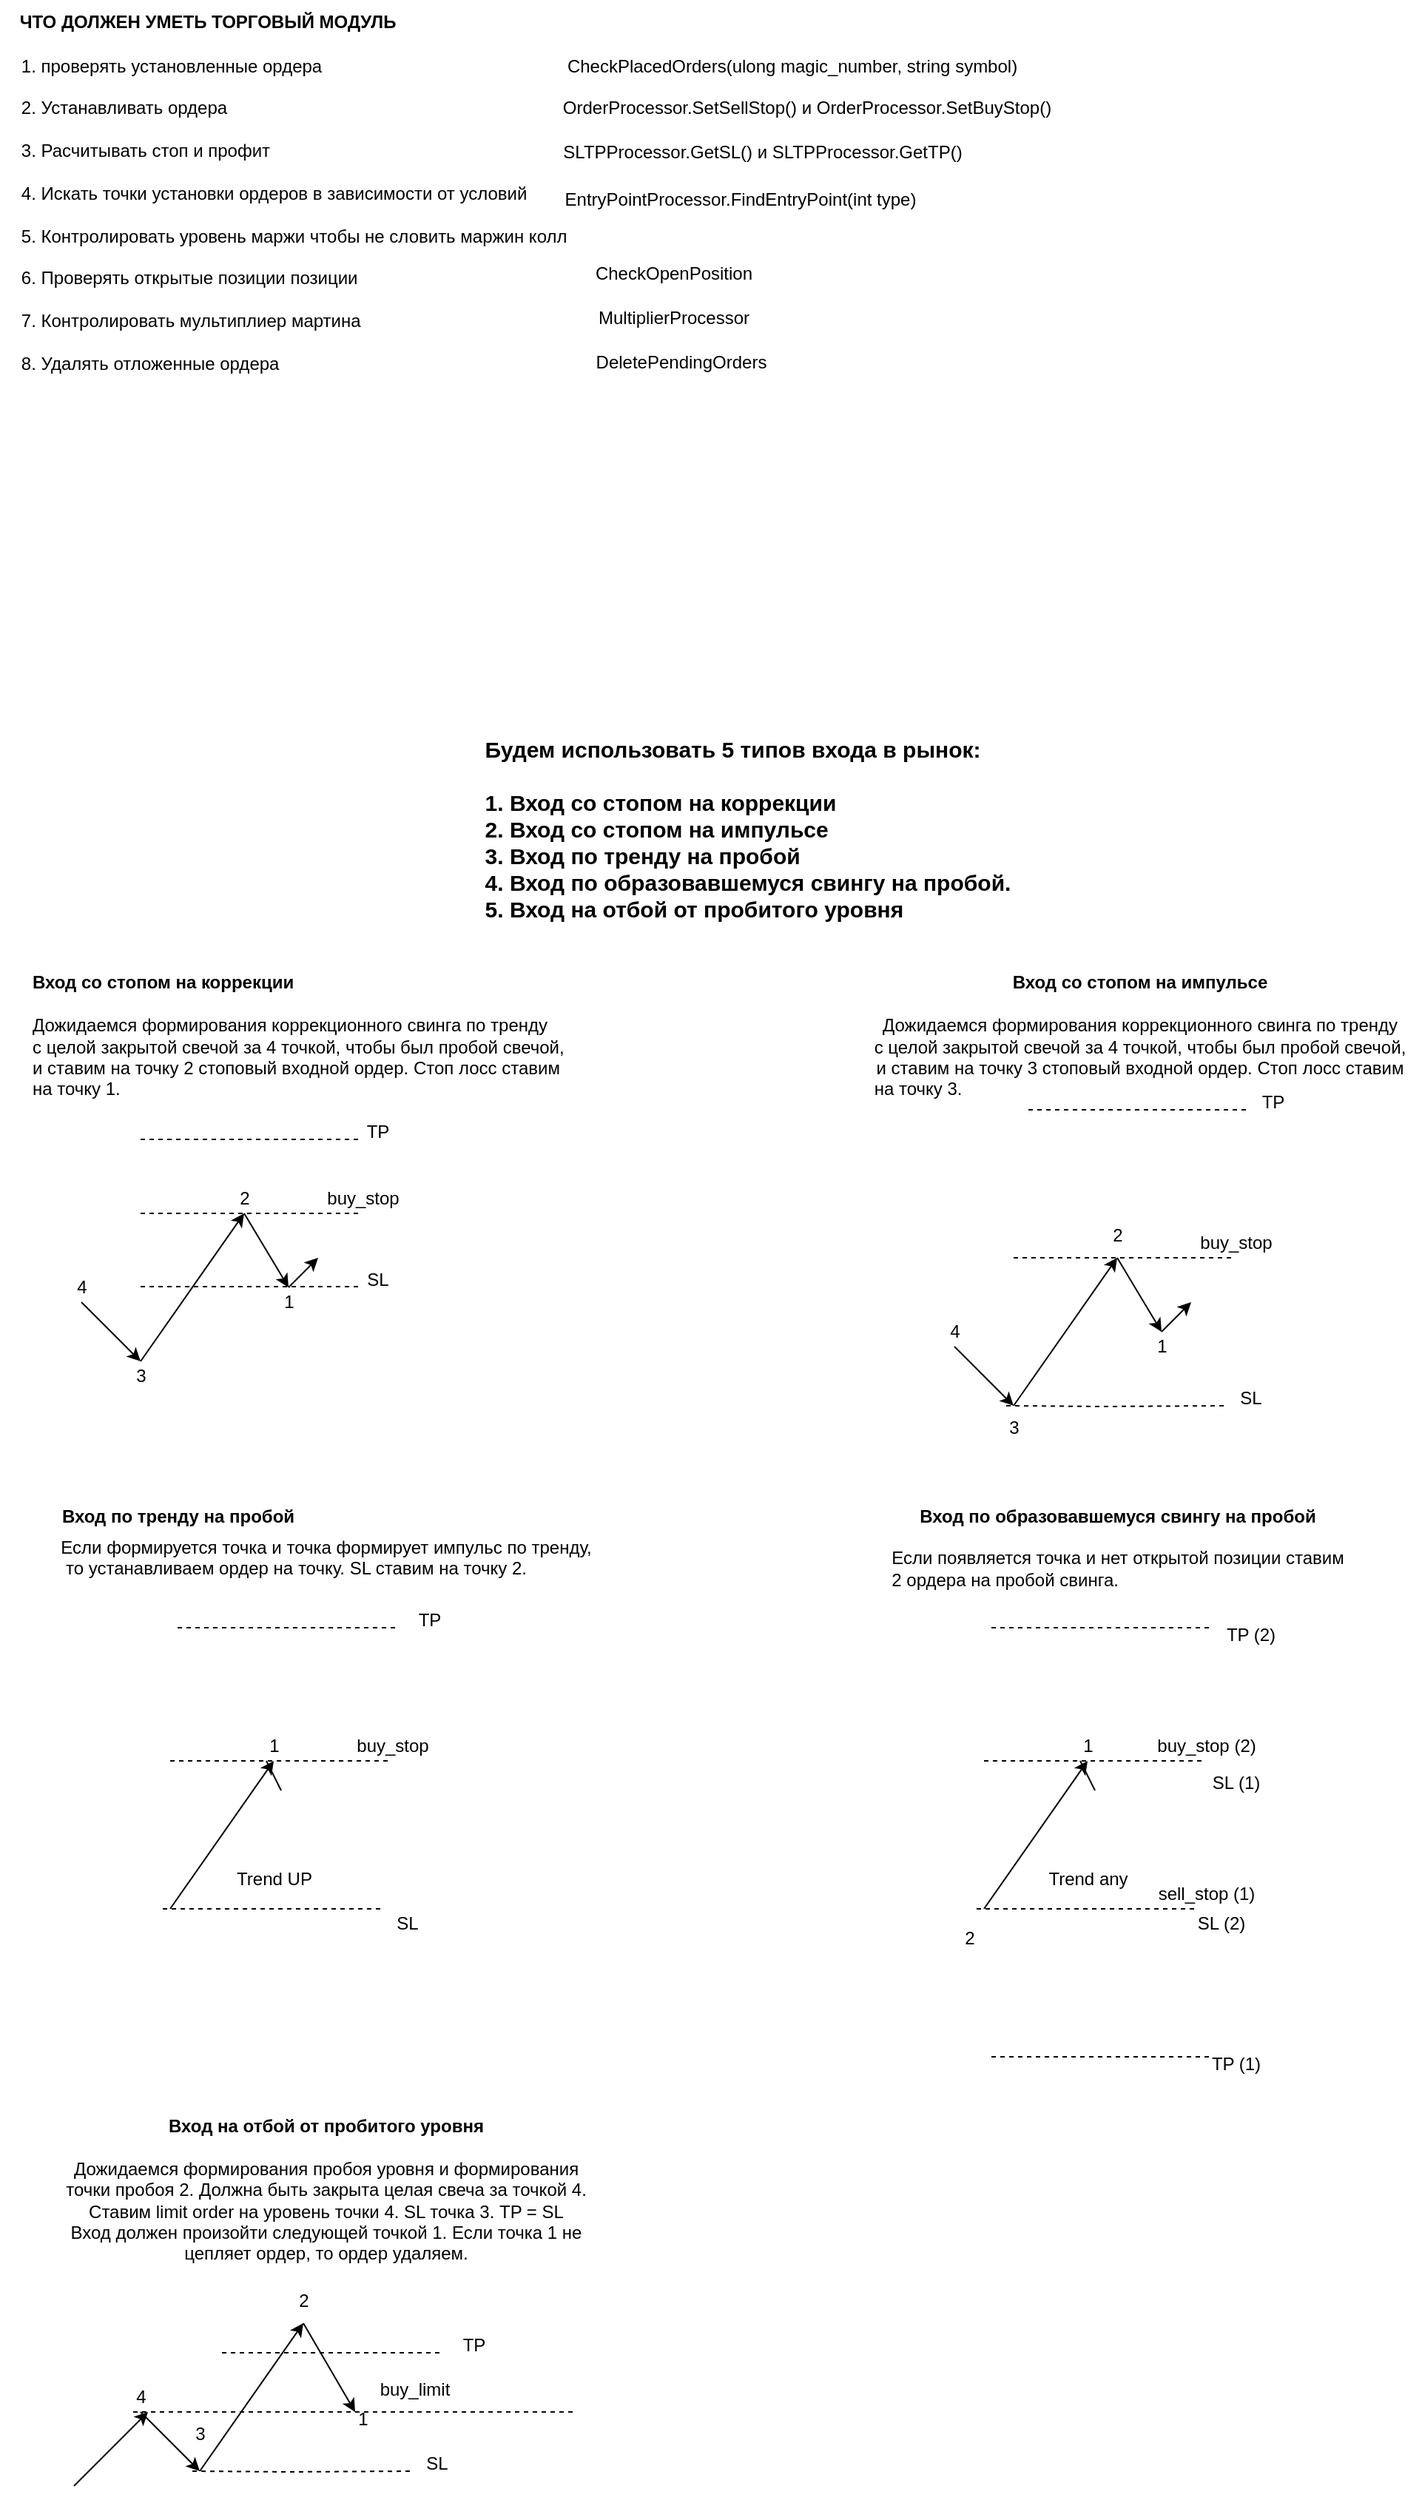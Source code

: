 <mxfile version="20.3.0" type="device"><diagram id="lNtQHk2m-TnNsp6rd72B" name="Page-1"><mxGraphModel dx="1422" dy="865" grid="1" gridSize="10" guides="1" tooltips="1" connect="1" arrows="1" fold="1" page="1" pageScale="1" pageWidth="1169" pageHeight="1654" math="0" shadow="0"><root><mxCell id="0"/><mxCell id="1" parent="0"/><mxCell id="7cWtniM6IjrWt-FYpDMh-1" value="&lt;div style=&quot;text-align: justify;&quot;&gt;&lt;span style=&quot;background-color: initial;&quot;&gt;1. проверять установленные ордера&amp;nbsp; &amp;nbsp;&lt;/span&gt;&lt;/div&gt;&lt;div style=&quot;text-align: justify;&quot;&gt;&lt;span style=&quot;background-color: initial;&quot;&gt;&lt;br&gt;&lt;/span&gt;&lt;/div&gt;&lt;div style=&quot;text-align: justify;&quot;&gt;&lt;span style=&quot;background-color: initial;&quot;&gt;2. Устанавливать ордера&amp;nbsp; &amp;nbsp; &amp;nbsp; &amp;nbsp; &amp;nbsp; &amp;nbsp; &amp;nbsp; &amp;nbsp; &amp;nbsp; &amp;nbsp; &amp;nbsp;&amp;nbsp;&lt;/span&gt;&lt;/div&gt;&lt;div style=&quot;text-align: justify;&quot;&gt;&lt;span style=&quot;background-color: initial;&quot;&gt;&lt;br&gt;&lt;/span&gt;&lt;/div&gt;&lt;div style=&quot;text-align: justify;&quot;&gt;&lt;span style=&quot;background-color: initial;&quot;&gt;3. Расчитывать стоп и профит&amp;nbsp; &amp;nbsp; &amp;nbsp; &amp;nbsp; &amp;nbsp; &amp;nbsp; &amp;nbsp;&amp;nbsp;&lt;/span&gt;&lt;/div&gt;&lt;div style=&quot;text-align: justify;&quot;&gt;&lt;span style=&quot;background-color: initial;&quot;&gt;&lt;br&gt;&lt;/span&gt;&lt;/div&gt;&lt;div style=&quot;text-align: justify;&quot;&gt;&lt;span style=&quot;background-color: initial;&quot;&gt;4. Искать точки установки ордеров в зависимости от условий&amp;nbsp; &amp;nbsp; &amp;nbsp; &amp;nbsp; &amp;nbsp;&amp;nbsp;&lt;/span&gt;&lt;/div&gt;&lt;div style=&quot;text-align: justify;&quot;&gt;&lt;span style=&quot;background-color: initial;&quot;&gt;&lt;br&gt;&lt;/span&gt;&lt;/div&gt;&lt;div style=&quot;text-align: justify;&quot;&gt;&lt;span style=&quot;background-color: initial;&quot;&gt;5. Контролировать уровень маржи чтобы не словить маржин колл&amp;nbsp; &amp;nbsp; &amp;nbsp; &amp;nbsp;&lt;/span&gt;&lt;/div&gt;&lt;div style=&quot;text-align: justify;&quot;&gt;&lt;span style=&quot;background-color: initial;&quot;&gt;&lt;br&gt;&lt;/span&gt;&lt;/div&gt;&lt;div style=&quot;text-align: justify;&quot;&gt;&lt;span style=&quot;background-color: initial;&quot;&gt;6. Проверять открытые позиции позиции&amp;nbsp; &amp;nbsp; &amp;nbsp; &amp;nbsp; &amp;nbsp; &amp;nbsp; &amp;nbsp; &amp;nbsp; &amp;nbsp; &amp;nbsp; &amp;nbsp; &amp;nbsp; &amp;nbsp; &amp;nbsp; &amp;nbsp; &amp;nbsp; &amp;nbsp; &amp;nbsp; &amp;nbsp;&lt;/span&gt;&lt;br&gt;&lt;/div&gt;&lt;div style=&quot;text-align: justify;&quot;&gt;&lt;span style=&quot;background-color: initial;&quot;&gt;&lt;br&gt;&lt;/span&gt;&lt;/div&gt;&lt;div style=&quot;text-align: justify;&quot;&gt;&lt;span style=&quot;background-color: initial;&quot;&gt;7. Контролировать мультиплиер мартина&amp;nbsp; &amp;nbsp; &amp;nbsp; &amp;nbsp; &amp;nbsp; &amp;nbsp; &amp;nbsp; &amp;nbsp; &amp;nbsp; &amp;nbsp;&lt;/span&gt;&lt;/div&gt;&lt;div style=&quot;text-align: justify;&quot;&gt;&lt;span style=&quot;background-color: initial;&quot;&gt;&lt;br&gt;&lt;/span&gt;&lt;/div&gt;&lt;div style=&quot;text-align: justify;&quot;&gt;&lt;span style=&quot;background-color: initial;&quot;&gt;8. Удалять отложенные ордера&lt;/span&gt;&lt;/div&gt;" style="text;html=1;align=center;verticalAlign=middle;resizable=0;points=[];autosize=1;strokeColor=none;fillColor=none;" parent="1" vertex="1"><mxGeometry x="30" y="60" width="420" height="230" as="geometry"/></mxCell><mxCell id="7cWtniM6IjrWt-FYpDMh-4" value="&lt;b&gt;ЧТО ДОЛЖЕН УМЕТЬ ТОРГОВЫЙ МОДУЛЬ&lt;/b&gt;" style="text;html=1;align=center;verticalAlign=middle;resizable=0;points=[];autosize=1;strokeColor=none;fillColor=none;" parent="1" vertex="1"><mxGeometry x="30" y="30" width="280" height="30" as="geometry"/></mxCell><mxCell id="M6HAwskS6RdRtjqbSNsx-1" value="&lt;div style=&quot;text-align: justify; font-size: 15px;&quot;&gt;&lt;span style=&quot;background-color: initial; font-size: 15px;&quot;&gt;Будем использовать 5 типов входа в рынок:&lt;/span&gt;&lt;/div&gt;&lt;div style=&quot;text-align: justify; font-size: 15px;&quot;&gt;&lt;span style=&quot;background-color: initial; font-size: 15px;&quot;&gt;&lt;br&gt;&lt;/span&gt;&lt;/div&gt;&lt;div style=&quot;text-align: justify; font-size: 15px;&quot;&gt;&lt;span style=&quot;background-color: initial; font-size: 15px;&quot;&gt;1. Вход со стопом на коррекции&lt;/span&gt;&lt;/div&gt;&lt;div style=&quot;text-align: justify; font-size: 15px;&quot;&gt;&lt;span style=&quot;background-color: initial; font-size: 15px;&quot;&gt;2. Вход со стопом на импульсе&lt;/span&gt;&lt;/div&gt;&lt;div style=&quot;text-align: justify; font-size: 15px;&quot;&gt;&lt;span style=&quot;background-color: initial; font-size: 15px;&quot;&gt;3. Вход по тренду на пробой&lt;/span&gt;&lt;/div&gt;&lt;div style=&quot;text-align: justify; font-size: 15px;&quot;&gt;&lt;span style=&quot;background-color: initial; font-size: 15px;&quot;&gt;4. Вход по образовавшемуся свингу на пробой.&lt;/span&gt;&lt;/div&gt;&lt;div style=&quot;text-align: justify; font-size: 15px;&quot;&gt;&lt;span style=&quot;background-color: initial; font-size: 15px;&quot;&gt;5. Вход на отбой от пробитого уровня&lt;/span&gt;&lt;/div&gt;" style="text;html=1;align=center;verticalAlign=middle;resizable=0;points=[];autosize=1;strokeColor=none;fillColor=none;fontSize=15;fontStyle=1" parent="1" vertex="1"><mxGeometry x="345" y="520" width="380" height="140" as="geometry"/></mxCell><mxCell id="M6HAwskS6RdRtjqbSNsx-2" value="&lt;b&gt;Вход со стопом на коррекции&lt;br&gt;&lt;/b&gt;&lt;br&gt;Дожидаемся формирования коррекционного свинга по тренду&lt;br&gt;с целой закрытой свечой за 4 точкой, чтобы был пробой свечой,&lt;br&gt;и ставим на точку 2 стоповый входной ордер. Стоп лосс ставим&lt;br&gt;на точку 1." style="text;html=1;align=left;verticalAlign=middle;resizable=0;points=[];autosize=1;strokeColor=none;fillColor=none;" parent="1" vertex="1"><mxGeometry x="50" y="680" width="380" height="100" as="geometry"/></mxCell><mxCell id="M6HAwskS6RdRtjqbSNsx-4" value="" style="endArrow=classic;html=1;rounded=0;" parent="1" edge="1"><mxGeometry width="50" height="50" relative="1" as="geometry"><mxPoint x="195" y="850" as="sourcePoint"/><mxPoint x="225" y="900" as="targetPoint"/></mxGeometry></mxCell><mxCell id="M6HAwskS6RdRtjqbSNsx-5" value="" style="endArrow=classic;html=1;rounded=0;" parent="1" edge="1"><mxGeometry width="50" height="50" relative="1" as="geometry"><mxPoint x="125" y="950" as="sourcePoint"/><mxPoint x="195" y="850" as="targetPoint"/></mxGeometry></mxCell><mxCell id="M6HAwskS6RdRtjqbSNsx-6" value="" style="endArrow=classic;html=1;rounded=0;" parent="1" edge="1"><mxGeometry width="50" height="50" relative="1" as="geometry"><mxPoint x="85" y="910" as="sourcePoint"/><mxPoint x="125" y="950" as="targetPoint"/></mxGeometry></mxCell><mxCell id="M6HAwskS6RdRtjqbSNsx-7" value="4" style="text;html=1;align=center;verticalAlign=middle;resizable=0;points=[];autosize=1;strokeColor=none;fillColor=none;" parent="1" vertex="1"><mxGeometry x="70" y="885" width="30" height="30" as="geometry"/></mxCell><mxCell id="M6HAwskS6RdRtjqbSNsx-8" value="3" style="text;html=1;align=center;verticalAlign=middle;resizable=0;points=[];autosize=1;strokeColor=none;fillColor=none;" parent="1" vertex="1"><mxGeometry x="110" y="945" width="30" height="30" as="geometry"/></mxCell><mxCell id="M6HAwskS6RdRtjqbSNsx-9" value="2" style="text;html=1;align=center;verticalAlign=middle;resizable=0;points=[];autosize=1;strokeColor=none;fillColor=none;" parent="1" vertex="1"><mxGeometry x="180" y="825" width="30" height="30" as="geometry"/></mxCell><mxCell id="M6HAwskS6RdRtjqbSNsx-10" value="1" style="text;html=1;align=center;verticalAlign=middle;resizable=0;points=[];autosize=1;strokeColor=none;fillColor=none;" parent="1" vertex="1"><mxGeometry x="210" y="895" width="30" height="30" as="geometry"/></mxCell><mxCell id="M6HAwskS6RdRtjqbSNsx-11" value="" style="endArrow=classic;html=1;rounded=0;" parent="1" edge="1"><mxGeometry width="50" height="50" relative="1" as="geometry"><mxPoint x="225" y="900" as="sourcePoint"/><mxPoint x="245" y="880" as="targetPoint"/></mxGeometry></mxCell><mxCell id="M6HAwskS6RdRtjqbSNsx-12" value="" style="endArrow=none;dashed=1;html=1;rounded=0;" parent="1" edge="1"><mxGeometry width="50" height="50" relative="1" as="geometry"><mxPoint x="125" y="850" as="sourcePoint"/><mxPoint x="275" y="850" as="targetPoint"/></mxGeometry></mxCell><mxCell id="M6HAwskS6RdRtjqbSNsx-13" value="buy_stop" style="text;html=1;align=center;verticalAlign=middle;resizable=0;points=[];autosize=1;strokeColor=none;fillColor=none;" parent="1" vertex="1"><mxGeometry x="240" y="825" width="70" height="30" as="geometry"/></mxCell><mxCell id="M6HAwskS6RdRtjqbSNsx-15" value="" style="endArrow=none;dashed=1;html=1;rounded=0;" parent="1" edge="1"><mxGeometry width="50" height="50" relative="1" as="geometry"><mxPoint x="125" y="899.5" as="sourcePoint"/><mxPoint x="275" y="899.5" as="targetPoint"/></mxGeometry></mxCell><mxCell id="M6HAwskS6RdRtjqbSNsx-17" value="SL" style="text;html=1;align=center;verticalAlign=middle;resizable=0;points=[];autosize=1;strokeColor=none;fillColor=none;" parent="1" vertex="1"><mxGeometry x="265" y="880" width="40" height="30" as="geometry"/></mxCell><mxCell id="M6HAwskS6RdRtjqbSNsx-20" value="" style="endArrow=none;dashed=1;html=1;rounded=0;" parent="1" edge="1"><mxGeometry width="50" height="50" relative="1" as="geometry"><mxPoint x="125" y="800" as="sourcePoint"/><mxPoint x="275" y="800" as="targetPoint"/></mxGeometry></mxCell><mxCell id="M6HAwskS6RdRtjqbSNsx-22" value="TP" style="text;html=1;align=center;verticalAlign=middle;resizable=0;points=[];autosize=1;strokeColor=none;fillColor=none;" parent="1" vertex="1"><mxGeometry x="265" y="780" width="40" height="30" as="geometry"/></mxCell><mxCell id="M6HAwskS6RdRtjqbSNsx-23" value="&lt;b style=&quot;text-align: left;&quot;&gt;Вход со стопом на импульсе&lt;br&gt;&lt;/b&gt;&lt;br style=&quot;text-align: left;&quot;&gt;&lt;span style=&quot;text-align: left;&quot;&gt;Дожидаемся формирования коррекционного свинга по тренду&lt;/span&gt;&lt;br style=&quot;text-align: left;&quot;&gt;&lt;span style=&quot;text-align: left;&quot;&gt;с целой закрытой свечой за 4 точкой, чтобы был пробой свечой,&lt;/span&gt;&lt;br style=&quot;text-align: left;&quot;&gt;&lt;span style=&quot;text-align: left;&quot;&gt;и ставим на точку 3 стоповый входной ордер. Стоп лосс ставим&lt;/span&gt;&lt;br style=&quot;text-align: left;&quot;&gt;&lt;div style=&quot;text-align: justify;&quot;&gt;&lt;span style=&quot;text-align: left; background-color: initial;&quot;&gt;на точку 3.&lt;/span&gt;&lt;/div&gt;" style="text;html=1;align=center;verticalAlign=middle;resizable=0;points=[];autosize=1;strokeColor=none;fillColor=none;fontSize=12;" parent="1" vertex="1"><mxGeometry x="610" y="680" width="380" height="100" as="geometry"/></mxCell><mxCell id="M6HAwskS6RdRtjqbSNsx-24" value="" style="endArrow=classic;html=1;rounded=0;" parent="1" edge="1"><mxGeometry width="50" height="50" relative="1" as="geometry"><mxPoint x="785" y="880" as="sourcePoint"/><mxPoint x="815" y="930" as="targetPoint"/></mxGeometry></mxCell><mxCell id="M6HAwskS6RdRtjqbSNsx-25" value="" style="endArrow=classic;html=1;rounded=0;" parent="1" edge="1"><mxGeometry width="50" height="50" relative="1" as="geometry"><mxPoint x="715" y="980" as="sourcePoint"/><mxPoint x="785" y="880" as="targetPoint"/></mxGeometry></mxCell><mxCell id="M6HAwskS6RdRtjqbSNsx-26" value="" style="endArrow=classic;html=1;rounded=0;" parent="1" edge="1"><mxGeometry width="50" height="50" relative="1" as="geometry"><mxPoint x="675" y="940" as="sourcePoint"/><mxPoint x="715" y="980" as="targetPoint"/></mxGeometry></mxCell><mxCell id="M6HAwskS6RdRtjqbSNsx-27" value="4" style="text;html=1;align=center;verticalAlign=middle;resizable=0;points=[];autosize=1;strokeColor=none;fillColor=none;" parent="1" vertex="1"><mxGeometry x="660" y="915" width="30" height="30" as="geometry"/></mxCell><mxCell id="M6HAwskS6RdRtjqbSNsx-28" value="2" style="text;html=1;align=center;verticalAlign=middle;resizable=0;points=[];autosize=1;strokeColor=none;fillColor=none;" parent="1" vertex="1"><mxGeometry x="770" y="850" width="30" height="30" as="geometry"/></mxCell><mxCell id="M6HAwskS6RdRtjqbSNsx-29" value="1" style="text;html=1;align=center;verticalAlign=middle;resizable=0;points=[];autosize=1;strokeColor=none;fillColor=none;" parent="1" vertex="1"><mxGeometry x="800" y="925" width="30" height="30" as="geometry"/></mxCell><mxCell id="M6HAwskS6RdRtjqbSNsx-30" value="" style="endArrow=classic;html=1;rounded=0;" parent="1" edge="1"><mxGeometry width="50" height="50" relative="1" as="geometry"><mxPoint x="815" y="930" as="sourcePoint"/><mxPoint x="835" y="910" as="targetPoint"/></mxGeometry></mxCell><mxCell id="M6HAwskS6RdRtjqbSNsx-31" value="" style="endArrow=none;dashed=1;html=1;rounded=0;" parent="1" edge="1"><mxGeometry width="50" height="50" relative="1" as="geometry"><mxPoint x="715" y="880" as="sourcePoint"/><mxPoint x="865" y="880" as="targetPoint"/></mxGeometry></mxCell><mxCell id="M6HAwskS6RdRtjqbSNsx-32" value="buy_stop" style="text;html=1;align=center;verticalAlign=middle;resizable=0;points=[];autosize=1;strokeColor=none;fillColor=none;" parent="1" vertex="1"><mxGeometry x="830" y="855" width="70" height="30" as="geometry"/></mxCell><mxCell id="M6HAwskS6RdRtjqbSNsx-34" value="SL" style="text;html=1;align=center;verticalAlign=middle;resizable=0;points=[];autosize=1;strokeColor=none;fillColor=none;" parent="1" vertex="1"><mxGeometry x="855" y="960" width="40" height="30" as="geometry"/></mxCell><mxCell id="M6HAwskS6RdRtjqbSNsx-35" value="" style="endArrow=none;dashed=1;html=1;rounded=0;" parent="1" edge="1"><mxGeometry width="50" height="50" relative="1" as="geometry"><mxPoint x="725" y="780" as="sourcePoint"/><mxPoint x="875" y="780" as="targetPoint"/></mxGeometry></mxCell><mxCell id="M6HAwskS6RdRtjqbSNsx-36" value="3" style="text;html=1;align=center;verticalAlign=middle;resizable=0;points=[];autosize=1;strokeColor=none;fillColor=none;" parent="1" vertex="1"><mxGeometry x="700" y="980" width="30" height="30" as="geometry"/></mxCell><mxCell id="M6HAwskS6RdRtjqbSNsx-37" value="" style="endArrow=none;dashed=1;html=1;rounded=0;" parent="1" edge="1"><mxGeometry width="50" height="50" relative="1" as="geometry"><mxPoint x="710" y="980" as="sourcePoint"/><mxPoint x="860" y="980" as="targetPoint"/><Array as="points"><mxPoint x="775" y="980.5"/></Array></mxGeometry></mxCell><mxCell id="M6HAwskS6RdRtjqbSNsx-38" value="TP" style="text;html=1;align=center;verticalAlign=middle;resizable=0;points=[];autosize=1;strokeColor=none;fillColor=none;" parent="1" vertex="1"><mxGeometry x="870" y="760" width="40" height="30" as="geometry"/></mxCell><mxCell id="pg97YVIY5-p_NgNRxGOA-1" value="&lt;div style=&quot;text-align: justify;&quot;&gt;&lt;b style=&quot;background-color: initial;&quot;&gt;Вход по тренду на пробой&lt;/b&gt;&lt;/div&gt;" style="text;html=1;align=center;verticalAlign=middle;resizable=0;points=[];autosize=1;strokeColor=none;fillColor=none;" parent="1" vertex="1"><mxGeometry x="60" y="1040" width="180" height="30" as="geometry"/></mxCell><mxCell id="pg97YVIY5-p_NgNRxGOA-2" value="&lt;div style=&quot;text-align: justify;&quot;&gt;&lt;span style=&quot;background-color: initial;&quot;&gt;Если формируется точка и точка формирует импульс по тренду,&lt;/span&gt;&lt;/div&gt;&lt;div style=&quot;text-align: justify;&quot;&gt;&lt;span style=&quot;background-color: initial;&quot;&gt;&amp;nbsp;то устанавливаем ордер на точку. SL ставим на точку 2.&lt;/span&gt;&lt;/div&gt;&lt;div style=&quot;text-align: justify;&quot;&gt;&lt;span style=&quot;background-color: initial;&quot;&gt;&amp;nbsp;&lt;/span&gt;&lt;/div&gt;" style="text;html=1;align=center;verticalAlign=middle;resizable=0;points=[];autosize=1;strokeColor=none;fillColor=none;" parent="1" vertex="1"><mxGeometry x="60" y="1060" width="380" height="60" as="geometry"/></mxCell><mxCell id="pg97YVIY5-p_NgNRxGOA-4" value="" style="endArrow=classic;html=1;rounded=0;" parent="1" edge="1"><mxGeometry width="50" height="50" relative="1" as="geometry"><mxPoint x="145" y="1320" as="sourcePoint"/><mxPoint x="215" y="1220" as="targetPoint"/></mxGeometry></mxCell><mxCell id="pg97YVIY5-p_NgNRxGOA-8" value="2" style="text;html=1;align=center;verticalAlign=middle;resizable=0;points=[];autosize=1;strokeColor=none;fillColor=none;" parent="1" vertex="1"><mxGeometry x="670" y="1325" width="30" height="30" as="geometry"/></mxCell><mxCell id="pg97YVIY5-p_NgNRxGOA-9" value="1" style="text;html=1;align=center;verticalAlign=middle;resizable=0;points=[];autosize=1;strokeColor=none;fillColor=none;" parent="1" vertex="1"><mxGeometry x="200" y="1195" width="30" height="30" as="geometry"/></mxCell><mxCell id="pg97YVIY5-p_NgNRxGOA-11" value="" style="endArrow=none;dashed=1;html=1;rounded=0;" parent="1" edge="1"><mxGeometry width="50" height="50" relative="1" as="geometry"><mxPoint x="145" y="1220" as="sourcePoint"/><mxPoint x="295" y="1220" as="targetPoint"/><Array as="points"><mxPoint x="230" y="1220"/></Array></mxGeometry></mxCell><mxCell id="pg97YVIY5-p_NgNRxGOA-12" value="buy_stop" style="text;html=1;align=center;verticalAlign=middle;resizable=0;points=[];autosize=1;strokeColor=none;fillColor=none;" parent="1" vertex="1"><mxGeometry x="260" y="1195" width="70" height="30" as="geometry"/></mxCell><mxCell id="pg97YVIY5-p_NgNRxGOA-13" value="" style="endArrow=none;dashed=1;html=1;rounded=0;" parent="1" edge="1"><mxGeometry width="50" height="50" relative="1" as="geometry"><mxPoint x="140" y="1320" as="sourcePoint"/><mxPoint x="290" y="1320" as="targetPoint"/></mxGeometry></mxCell><mxCell id="pg97YVIY5-p_NgNRxGOA-14" value="SL" style="text;html=1;align=center;verticalAlign=middle;resizable=0;points=[];autosize=1;strokeColor=none;fillColor=none;" parent="1" vertex="1"><mxGeometry x="285" y="1315" width="40" height="30" as="geometry"/></mxCell><mxCell id="pg97YVIY5-p_NgNRxGOA-15" value="" style="endArrow=none;dashed=1;html=1;rounded=0;" parent="1" edge="1"><mxGeometry width="50" height="50" relative="1" as="geometry"><mxPoint x="150" y="1130" as="sourcePoint"/><mxPoint x="300" y="1130" as="targetPoint"/></mxGeometry></mxCell><mxCell id="pg97YVIY5-p_NgNRxGOA-17" value="" style="endArrow=none;html=1;rounded=0;" parent="1" edge="1"><mxGeometry width="50" height="50" relative="1" as="geometry"><mxPoint x="210" y="1220" as="sourcePoint"/><mxPoint x="220" y="1240" as="targetPoint"/></mxGeometry></mxCell><mxCell id="pg97YVIY5-p_NgNRxGOA-20" value="Trend UP" style="text;html=1;align=center;verticalAlign=middle;resizable=0;points=[];autosize=1;strokeColor=none;fillColor=none;" parent="1" vertex="1"><mxGeometry x="180" y="1285" width="70" height="30" as="geometry"/></mxCell><mxCell id="pg97YVIY5-p_NgNRxGOA-21" value="TP" style="text;html=1;align=center;verticalAlign=middle;resizable=0;points=[];autosize=1;strokeColor=none;fillColor=none;" parent="1" vertex="1"><mxGeometry x="300" y="1110" width="40" height="30" as="geometry"/></mxCell><mxCell id="pg97YVIY5-p_NgNRxGOA-22" value="&lt;b&gt;Вход по образовавшемуся свингу на пробой&lt;/b&gt;" style="text;html=1;align=center;verticalAlign=middle;resizable=0;points=[];autosize=1;strokeColor=none;fillColor=none;" parent="1" vertex="1"><mxGeometry x="640" y="1040" width="290" height="30" as="geometry"/></mxCell><mxCell id="pg97YVIY5-p_NgNRxGOA-23" value="Если появляется точка и нет открытой позиции ставим&lt;br&gt;&lt;div style=&quot;text-align: justify;&quot;&gt;2 ордера на пробой свинга.&lt;/div&gt;" style="text;html=1;align=center;verticalAlign=middle;resizable=0;points=[];autosize=1;strokeColor=none;fillColor=none;" parent="1" vertex="1"><mxGeometry x="620" y="1070" width="330" height="40" as="geometry"/></mxCell><mxCell id="pg97YVIY5-p_NgNRxGOA-24" value="" style="endArrow=classic;html=1;rounded=0;" parent="1" edge="1"><mxGeometry width="50" height="50" relative="1" as="geometry"><mxPoint x="695" y="1320" as="sourcePoint"/><mxPoint x="765" y="1220" as="targetPoint"/></mxGeometry></mxCell><mxCell id="pg97YVIY5-p_NgNRxGOA-25" value="1" style="text;html=1;align=center;verticalAlign=middle;resizable=0;points=[];autosize=1;strokeColor=none;fillColor=none;" parent="1" vertex="1"><mxGeometry x="750" y="1195" width="30" height="30" as="geometry"/></mxCell><mxCell id="pg97YVIY5-p_NgNRxGOA-26" value="" style="endArrow=none;dashed=1;html=1;rounded=0;" parent="1" edge="1"><mxGeometry width="50" height="50" relative="1" as="geometry"><mxPoint x="695" y="1220" as="sourcePoint"/><mxPoint x="845" y="1220" as="targetPoint"/><Array as="points"><mxPoint x="780" y="1220"/></Array></mxGeometry></mxCell><mxCell id="pg97YVIY5-p_NgNRxGOA-27" value="buy_stop (2)" style="text;html=1;align=center;verticalAlign=middle;resizable=0;points=[];autosize=1;strokeColor=none;fillColor=none;" parent="1" vertex="1"><mxGeometry x="800" y="1195" width="90" height="30" as="geometry"/></mxCell><mxCell id="pg97YVIY5-p_NgNRxGOA-28" value="" style="endArrow=none;dashed=1;html=1;rounded=0;" parent="1" edge="1"><mxGeometry width="50" height="50" relative="1" as="geometry"><mxPoint x="690" y="1320" as="sourcePoint"/><mxPoint x="840" y="1320" as="targetPoint"/></mxGeometry></mxCell><mxCell id="pg97YVIY5-p_NgNRxGOA-29" value="SL (2)" style="text;html=1;align=center;verticalAlign=middle;resizable=0;points=[];autosize=1;strokeColor=none;fillColor=none;" parent="1" vertex="1"><mxGeometry x="825" y="1315" width="60" height="30" as="geometry"/></mxCell><mxCell id="pg97YVIY5-p_NgNRxGOA-30" value="" style="endArrow=none;dashed=1;html=1;rounded=0;" parent="1" edge="1"><mxGeometry width="50" height="50" relative="1" as="geometry"><mxPoint x="700" y="1130" as="sourcePoint"/><mxPoint x="850" y="1130" as="targetPoint"/></mxGeometry></mxCell><mxCell id="pg97YVIY5-p_NgNRxGOA-31" value="" style="endArrow=none;html=1;rounded=0;" parent="1" edge="1"><mxGeometry width="50" height="50" relative="1" as="geometry"><mxPoint x="760" y="1220" as="sourcePoint"/><mxPoint x="770" y="1240" as="targetPoint"/></mxGeometry></mxCell><mxCell id="pg97YVIY5-p_NgNRxGOA-32" value="Trend any" style="text;html=1;align=center;verticalAlign=middle;resizable=0;points=[];autosize=1;strokeColor=none;fillColor=none;" parent="1" vertex="1"><mxGeometry x="725" y="1285" width="80" height="30" as="geometry"/></mxCell><mxCell id="pg97YVIY5-p_NgNRxGOA-33" value="sell_stop (1)" style="text;html=1;align=center;verticalAlign=middle;resizable=0;points=[];autosize=1;strokeColor=none;fillColor=none;" parent="1" vertex="1"><mxGeometry x="800" y="1295" width="90" height="30" as="geometry"/></mxCell><mxCell id="pg97YVIY5-p_NgNRxGOA-34" value="" style="endArrow=none;dashed=1;html=1;rounded=0;" parent="1" edge="1"><mxGeometry width="50" height="50" relative="1" as="geometry"><mxPoint x="700" y="1130" as="sourcePoint"/><mxPoint x="850" y="1130" as="targetPoint"/><Array as="points"><mxPoint x="780" y="1130"/></Array></mxGeometry></mxCell><mxCell id="pg97YVIY5-p_NgNRxGOA-35" value="" style="endArrow=none;dashed=1;html=1;rounded=0;" parent="1" edge="1"><mxGeometry width="50" height="50" relative="1" as="geometry"><mxPoint x="700" y="1420" as="sourcePoint"/><mxPoint x="850" y="1420" as="targetPoint"/><Array as="points"><mxPoint x="780" y="1420"/></Array></mxGeometry></mxCell><mxCell id="pg97YVIY5-p_NgNRxGOA-36" value="SL (1)" style="text;html=1;align=center;verticalAlign=middle;resizable=0;points=[];autosize=1;strokeColor=none;fillColor=none;" parent="1" vertex="1"><mxGeometry x="835" y="1220" width="60" height="30" as="geometry"/></mxCell><mxCell id="pg97YVIY5-p_NgNRxGOA-37" value="TP (2)" style="text;html=1;align=center;verticalAlign=middle;resizable=0;points=[];autosize=1;strokeColor=none;fillColor=none;" parent="1" vertex="1"><mxGeometry x="845" y="1120" width="60" height="30" as="geometry"/></mxCell><mxCell id="pg97YVIY5-p_NgNRxGOA-38" value="TP (1)" style="text;html=1;align=center;verticalAlign=middle;resizable=0;points=[];autosize=1;strokeColor=none;fillColor=none;" parent="1" vertex="1"><mxGeometry x="835" y="1410" width="60" height="30" as="geometry"/></mxCell><mxCell id="pg97YVIY5-p_NgNRxGOA-39" value="CheckPlacedOrders(ulong magic_number, string symbol)" style="text;html=1;align=center;verticalAlign=middle;resizable=0;points=[];autosize=1;strokeColor=none;fillColor=none;" parent="1" vertex="1"><mxGeometry x="400" y="60" width="330" height="30" as="geometry"/></mxCell><mxCell id="puvLDYZREOVgc4z_iu4t-1" value="OrderProcessor.SetSellStop() и OrderProcessor.SetBuyStop()&lt;br&gt;&amp;nbsp;" style="text;html=1;align=center;verticalAlign=middle;resizable=0;points=[];autosize=1;strokeColor=none;fillColor=none;" parent="1" vertex="1"><mxGeometry x="400" y="90" width="350" height="40" as="geometry"/></mxCell><mxCell id="puvLDYZREOVgc4z_iu4t-2" value="SLTPProcessor.GetSL() и SLTPProcessor.GetTP()&lt;br&gt;&amp;nbsp;" style="text;html=1;align=center;verticalAlign=middle;resizable=0;points=[];autosize=1;strokeColor=none;fillColor=none;" parent="1" vertex="1"><mxGeometry x="400" y="120" width="290" height="40" as="geometry"/></mxCell><mxCell id="puvLDYZREOVgc4z_iu4t-3" value="EntryPointProcessor.FindEntryPoint(int type)" style="text;html=1;align=center;verticalAlign=middle;resizable=0;points=[];autosize=1;strokeColor=none;fillColor=none;" parent="1" vertex="1"><mxGeometry x="400" y="150" width="260" height="30" as="geometry"/></mxCell><mxCell id="puvLDYZREOVgc4z_iu4t-4" value="CheckOpenPosition" style="text;html=1;align=center;verticalAlign=middle;resizable=0;points=[];autosize=1;strokeColor=none;fillColor=none;" parent="1" vertex="1"><mxGeometry x="420" y="200" width="130" height="30" as="geometry"/></mxCell><mxCell id="puvLDYZREOVgc4z_iu4t-5" value="MultiplierProcessor" style="text;html=1;align=center;verticalAlign=middle;resizable=0;points=[];autosize=1;strokeColor=none;fillColor=none;" parent="1" vertex="1"><mxGeometry x="420" y="230" width="130" height="30" as="geometry"/></mxCell><mxCell id="puvLDYZREOVgc4z_iu4t-6" value="DeletePendingOrders" style="text;html=1;align=center;verticalAlign=middle;resizable=0;points=[];autosize=1;strokeColor=none;fillColor=none;" parent="1" vertex="1"><mxGeometry x="420" y="260" width="140" height="30" as="geometry"/></mxCell><mxCell id="1H5vQkEYn3y6l4EHOGIK-1" value="&lt;b style=&quot;text-align: left;&quot;&gt;Вход на отбой от пробитого уровня&lt;br&gt;&lt;/b&gt;&lt;br style=&quot;text-align: left;&quot;&gt;&lt;span style=&quot;text-align: left;&quot;&gt;Дожидаемся формирования пробоя уровня и формирования&lt;br&gt;&lt;/span&gt;&lt;span style=&quot;text-align: left;&quot;&gt;точки пробоя 2. Должна быть закрыта целая свеча за точкой 4.&lt;br&gt;Ставим limit order на уровень точки 4. SL точка 3. TP = SL&lt;br&gt;Вход должен произойти следующей точкой 1. Если точка 1 не&lt;br&gt;цепляет ордер, то ордер удаляем.&lt;br&gt;&lt;/span&gt;" style="text;html=1;align=center;verticalAlign=middle;resizable=0;points=[];autosize=1;strokeColor=none;fillColor=none;fontSize=12;" vertex="1" parent="1"><mxGeometry x="60" y="1455" width="380" height="110" as="geometry"/></mxCell><mxCell id="1H5vQkEYn3y6l4EHOGIK-2" value="" style="endArrow=classic;html=1;rounded=0;" edge="1" parent="1"><mxGeometry width="50" height="50" relative="1" as="geometry"><mxPoint x="235" y="1600" as="sourcePoint"/><mxPoint x="270" y="1660" as="targetPoint"/></mxGeometry></mxCell><mxCell id="1H5vQkEYn3y6l4EHOGIK-3" value="" style="endArrow=classic;html=1;rounded=0;" edge="1" parent="1"><mxGeometry width="50" height="50" relative="1" as="geometry"><mxPoint x="165" y="1700" as="sourcePoint"/><mxPoint x="235" y="1600" as="targetPoint"/></mxGeometry></mxCell><mxCell id="1H5vQkEYn3y6l4EHOGIK-4" value="" style="endArrow=classic;html=1;rounded=0;" edge="1" parent="1"><mxGeometry width="50" height="50" relative="1" as="geometry"><mxPoint x="125" y="1660" as="sourcePoint"/><mxPoint x="165" y="1700" as="targetPoint"/></mxGeometry></mxCell><mxCell id="1H5vQkEYn3y6l4EHOGIK-5" value="4" style="text;html=1;align=center;verticalAlign=middle;resizable=0;points=[];autosize=1;strokeColor=none;fillColor=none;" vertex="1" parent="1"><mxGeometry x="110" y="1635" width="30" height="30" as="geometry"/></mxCell><mxCell id="1H5vQkEYn3y6l4EHOGIK-6" value="2" style="text;html=1;align=center;verticalAlign=middle;resizable=0;points=[];autosize=1;strokeColor=none;fillColor=none;" vertex="1" parent="1"><mxGeometry x="220" y="1570" width="30" height="30" as="geometry"/></mxCell><mxCell id="1H5vQkEYn3y6l4EHOGIK-7" value="1" style="text;html=1;align=center;verticalAlign=middle;resizable=0;points=[];autosize=1;strokeColor=none;fillColor=none;" vertex="1" parent="1"><mxGeometry x="260" y="1650" width="30" height="30" as="geometry"/></mxCell><mxCell id="1H5vQkEYn3y6l4EHOGIK-9" value="" style="endArrow=none;dashed=1;html=1;rounded=0;" edge="1" parent="1"><mxGeometry width="50" height="50" relative="1" as="geometry"><mxPoint x="120" y="1660" as="sourcePoint"/><mxPoint x="420" y="1660" as="targetPoint"/></mxGeometry></mxCell><mxCell id="1H5vQkEYn3y6l4EHOGIK-10" value="buy_limit" style="text;html=1;align=center;verticalAlign=middle;resizable=0;points=[];autosize=1;strokeColor=none;fillColor=none;" vertex="1" parent="1"><mxGeometry x="275" y="1630" width="70" height="30" as="geometry"/></mxCell><mxCell id="1H5vQkEYn3y6l4EHOGIK-11" value="SL" style="text;html=1;align=center;verticalAlign=middle;resizable=0;points=[];autosize=1;strokeColor=none;fillColor=none;" vertex="1" parent="1"><mxGeometry x="305" y="1680" width="40" height="30" as="geometry"/></mxCell><mxCell id="1H5vQkEYn3y6l4EHOGIK-12" value="" style="endArrow=none;dashed=1;html=1;rounded=0;" edge="1" parent="1"><mxGeometry width="50" height="50" relative="1" as="geometry"><mxPoint x="180" y="1620" as="sourcePoint"/><mxPoint x="330" y="1620" as="targetPoint"/></mxGeometry></mxCell><mxCell id="1H5vQkEYn3y6l4EHOGIK-13" value="3" style="text;html=1;align=center;verticalAlign=middle;resizable=0;points=[];autosize=1;strokeColor=none;fillColor=none;" vertex="1" parent="1"><mxGeometry x="150" y="1660" width="30" height="30" as="geometry"/></mxCell><mxCell id="1H5vQkEYn3y6l4EHOGIK-14" value="" style="endArrow=none;dashed=1;html=1;rounded=0;" edge="1" parent="1"><mxGeometry width="50" height="50" relative="1" as="geometry"><mxPoint x="160" y="1700" as="sourcePoint"/><mxPoint x="310" y="1700" as="targetPoint"/><Array as="points"><mxPoint x="225" y="1700.5"/></Array></mxGeometry></mxCell><mxCell id="1H5vQkEYn3y6l4EHOGIK-15" value="TP" style="text;html=1;align=center;verticalAlign=middle;resizable=0;points=[];autosize=1;strokeColor=none;fillColor=none;" vertex="1" parent="1"><mxGeometry x="330" y="1600" width="40" height="30" as="geometry"/></mxCell><mxCell id="1H5vQkEYn3y6l4EHOGIK-16" value="" style="endArrow=classic;html=1;rounded=0;" edge="1" parent="1"><mxGeometry width="50" height="50" relative="1" as="geometry"><mxPoint x="80" y="1710" as="sourcePoint"/><mxPoint x="130" y="1660" as="targetPoint"/></mxGeometry></mxCell></root></mxGraphModel></diagram></mxfile>
